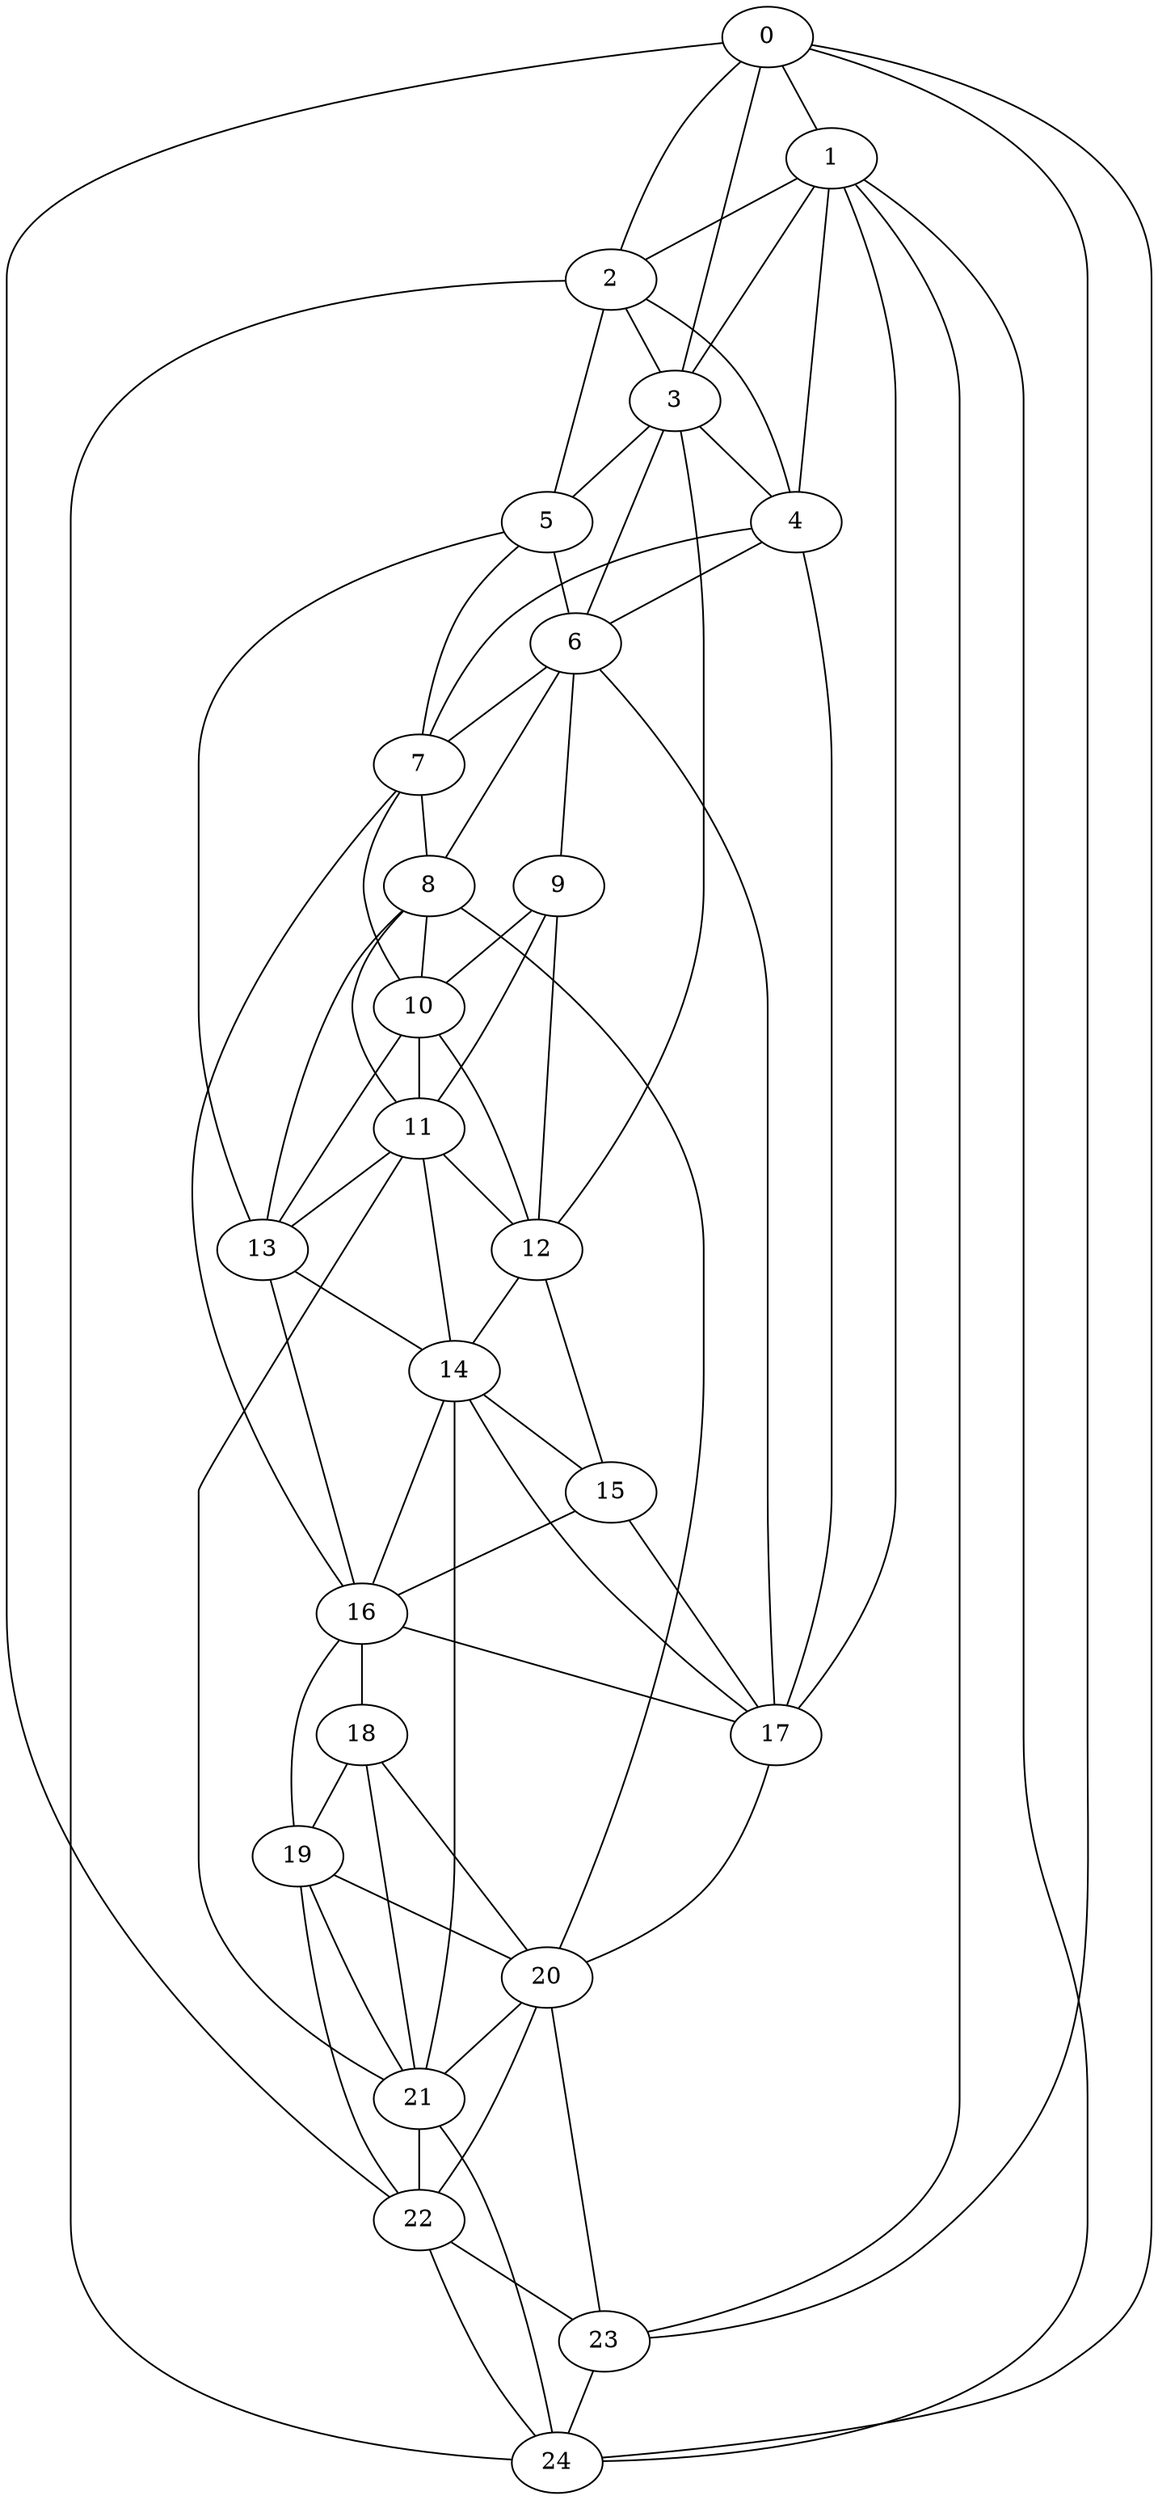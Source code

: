strict graph "watts_strogatz_graph(25,6,0.1)" {
0;
1;
2;
3;
4;
5;
6;
7;
8;
9;
10;
11;
12;
13;
14;
15;
16;
17;
18;
19;
20;
21;
22;
23;
24;
0 -- 1  [is_available=True, prob="0.483101433101"];
0 -- 2  [is_available=True, prob="0.661071570499"];
0 -- 3  [is_available=True, prob="0.872883567781"];
0 -- 22  [is_available=True, prob="0.975462140135"];
0 -- 23  [is_available=True, prob="0.0781877815216"];
0 -- 24  [is_available=True, prob="0.339872159991"];
1 -- 2  [is_available=True, prob="1.0"];
1 -- 3  [is_available=True, prob="0.676226096667"];
1 -- 4  [is_available=True, prob="1.0"];
1 -- 17  [is_available=True, prob="1.0"];
1 -- 23  [is_available=True, prob="0.617492217815"];
1 -- 24  [is_available=True, prob="0.596375396452"];
2 -- 3  [is_available=True, prob="1.0"];
2 -- 4  [is_available=True, prob="0.144814440645"];
2 -- 5  [is_available=True, prob="1.0"];
2 -- 24  [is_available=True, prob="0.163036377109"];
3 -- 4  [is_available=True, prob="0.567174472186"];
3 -- 5  [is_available=True, prob="1.0"];
3 -- 6  [is_available=True, prob="0.449311699878"];
3 -- 12  [is_available=True, prob="1.0"];
4 -- 6  [is_available=True, prob="0.405247827958"];
4 -- 7  [is_available=True, prob="0.0724743189455"];
4 -- 17  [is_available=True, prob="1.0"];
5 -- 6  [is_available=True, prob="0.641374755086"];
5 -- 7  [is_available=True, prob="1.0"];
5 -- 13  [is_available=True, prob="1.0"];
6 -- 7  [is_available=True, prob="1.0"];
6 -- 8  [is_available=True, prob="0.432721640245"];
6 -- 9  [is_available=True, prob="1.0"];
6 -- 17  [is_available=True, prob="0.795394540335"];
7 -- 8  [is_available=True, prob="0.30325361438"];
7 -- 10  [is_available=True, prob="1.0"];
7 -- 16  [is_available=True, prob="0.402546802457"];
8 -- 10  [is_available=True, prob="0.430887231814"];
8 -- 11  [is_available=True, prob="0.0650529702926"];
8 -- 13  [is_available=True, prob="0.970464559488"];
8 -- 20  [is_available=True, prob="0.168257301374"];
9 -- 10  [is_available=True, prob="0.0920982905874"];
9 -- 11  [is_available=True, prob="0.899579228571"];
9 -- 12  [is_available=True, prob="0.0934717310088"];
10 -- 11  [is_available=True, prob="0.688664033777"];
10 -- 12  [is_available=True, prob="0.960928846052"];
10 -- 13  [is_available=True, prob="0.470962631183"];
11 -- 12  [is_available=True, prob="1.0"];
11 -- 13  [is_available=True, prob="0.0539726981001"];
11 -- 14  [is_available=True, prob="0.372174652119"];
11 -- 21  [is_available=True, prob="0.687154558739"];
12 -- 14  [is_available=True, prob="0.784431015814"];
12 -- 15  [is_available=True, prob="0.544156966989"];
13 -- 14  [is_available=True, prob="0.883045672731"];
13 -- 16  [is_available=True, prob="0.626874717331"];
14 -- 15  [is_available=True, prob="0.271268089493"];
14 -- 16  [is_available=True, prob="1.0"];
14 -- 17  [is_available=True, prob="1.0"];
14 -- 21  [is_available=True, prob="0.834273285079"];
15 -- 16  [is_available=True, prob="1.0"];
15 -- 17  [is_available=True, prob="0.378089358324"];
16 -- 17  [is_available=True, prob="0.701587916197"];
16 -- 18  [is_available=True, prob="1.0"];
16 -- 19  [is_available=True, prob="0.209462821064"];
17 -- 20  [is_available=True, prob="0.811796521465"];
18 -- 19  [is_available=True, prob="0.125821002578"];
18 -- 20  [is_available=True, prob="0.48087075826"];
18 -- 21  [is_available=True, prob="0.916497345374"];
19 -- 20  [is_available=True, prob="1.0"];
19 -- 21  [is_available=True, prob="0.60863226329"];
19 -- 22  [is_available=True, prob="1.0"];
20 -- 21  [is_available=True, prob="1.0"];
20 -- 22  [is_available=True, prob="0.0612775715444"];
20 -- 23  [is_available=True, prob="0.648513002162"];
21 -- 22  [is_available=True, prob="0.522764701604"];
21 -- 24  [is_available=True, prob="0.638052114532"];
22 -- 23  [is_available=True, prob="1.0"];
22 -- 24  [is_available=True, prob="0.390148357015"];
23 -- 24  [is_available=True, prob="0.834185298399"];
}

